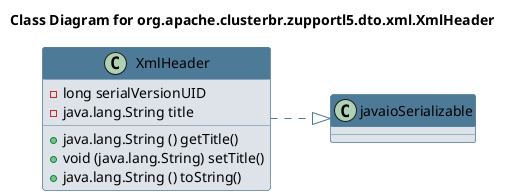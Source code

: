 @startuml 
skinparam class { 
 BackgroundColor #DEE3E9 
 ArrowColor #4D7A97 
 BorderColor #4D7A97 
}
left to right direction 
title Class Diagram for org.apache.clusterbr.zupportl5.dto.xml.XmlHeader
skinparam titleBackgroundColor White
skinparam classHeaderBackgroundColor #4D7A97 
skinparam stereotypeCBackgroundColor #F8981D 

class XmlHeader {
 - long serialVersionUID
 - java.lang.String title
 + java.lang.String () getTitle()
 + void (java.lang.String) setTitle()
 + java.lang.String () toString()
}
XmlHeader ..|> javaioSerializable
@enduml